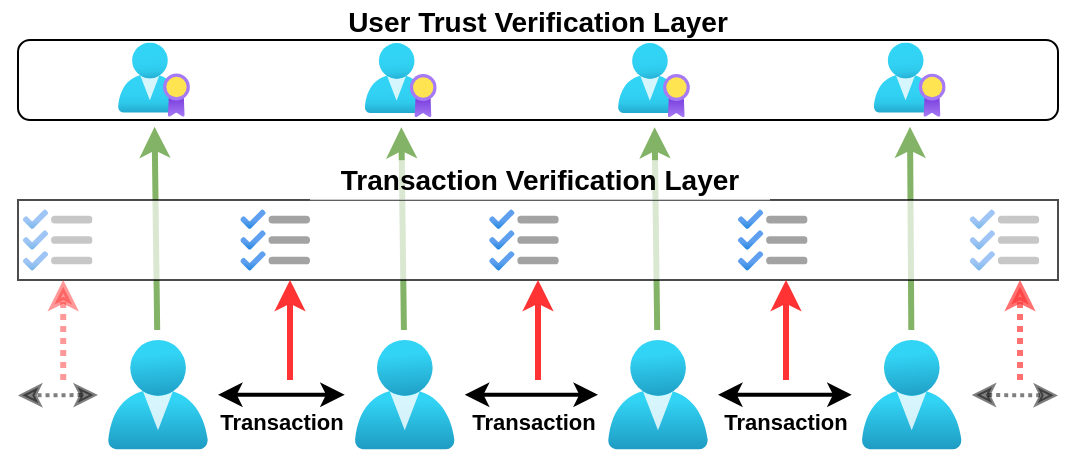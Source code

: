 <mxfile version="24.7.17">
  <diagram id="l8hXMBHkgcEJcSW0mbfh" name="Page-1">
    <mxGraphModel dx="1434" dy="955" grid="1" gridSize="10" guides="1" tooltips="1" connect="1" arrows="1" fold="1" page="1" pageScale="1" pageWidth="1169" pageHeight="827" math="0" shadow="0">
      <root>
        <mxCell id="0" />
        <mxCell id="1" parent="0" />
        <mxCell id="B1IvITk5gFvRttP3rqFO-21" style="edgeStyle=none;rounded=0;orthogonalLoop=1;jettySize=auto;html=1;sourcePerimeterSpacing=5;endArrow=classic;endFill=1;targetPerimeterSpacing=5;startArrow=none;startFill=0;strokeWidth=3;fillColor=#d5e8d4;strokeColor=#82b366;" edge="1" parent="1" source="W0xqIHwrMlYqFA7ODgHm-1" target="B1IvITk5gFvRttP3rqFO-13">
          <mxGeometry relative="1" as="geometry">
            <mxPoint x="460" y="445" as="sourcePoint" />
            <mxPoint x="460" y="320" as="targetPoint" />
          </mxGeometry>
        </mxCell>
        <mxCell id="B1IvITk5gFvRttP3rqFO-22" style="edgeStyle=none;rounded=0;orthogonalLoop=1;jettySize=auto;html=1;sourcePerimeterSpacing=5;endArrow=classic;endFill=1;targetPerimeterSpacing=5;startArrow=none;startFill=0;strokeWidth=3;fillColor=#d5e8d4;strokeColor=#82b366;" edge="1" parent="1" source="W0xqIHwrMlYqFA7ODgHm-4" target="B1IvITk5gFvRttP3rqFO-10">
          <mxGeometry relative="1" as="geometry">
            <mxPoint x="370" y="445" as="sourcePoint" />
            <mxPoint x="370" y="320" as="targetPoint" />
          </mxGeometry>
        </mxCell>
        <mxCell id="B1IvITk5gFvRttP3rqFO-11" value="" style="rounded=1;whiteSpace=wrap;html=1;" vertex="1" parent="1">
          <mxGeometry x="240" y="280" width="520" height="40" as="geometry" />
        </mxCell>
        <mxCell id="8--HhbSZYtI3ddgJnD71-23" style="edgeStyle=none;rounded=0;orthogonalLoop=1;jettySize=auto;html=1;sourcePerimeterSpacing=5;endArrow=classic;endFill=1;targetPerimeterSpacing=5;startArrow=classic;startFill=1;strokeWidth=2;" parent="1" source="W0xqIHwrMlYqFA7ODgHm-1" target="W0xqIHwrMlYqFA7ODgHm-4" edge="1">
          <mxGeometry relative="1" as="geometry">
            <mxPoint x="641.834" y="267.69" as="targetPoint" />
          </mxGeometry>
        </mxCell>
        <mxCell id="W0xqIHwrMlYqFA7ODgHm-1" value="" style="image;aspect=fixed;html=1;points=[];align=center;fontSize=12;image=img/lib/azure2/identity/Users.svg;fillOpacity=100;" parent="1" vertex="1">
          <mxGeometry x="408.37" y="430" width="50" height="54.69" as="geometry" />
        </mxCell>
        <mxCell id="W0xqIHwrMlYqFA7ODgHm-4" value="" style="image;aspect=fixed;html=1;points=[];align=center;fontSize=12;image=img/lib/azure2/identity/Users.svg;fillOpacity=100;" parent="1" vertex="1">
          <mxGeometry x="285" y="430" width="50" height="54.69" as="geometry" />
        </mxCell>
        <mxCell id="W0xqIHwrMlYqFA7ODgHm-13" value="" style="image;aspect=fixed;html=1;points=[];align=center;fontSize=12;image=img/lib/azure2/identity/Users.svg;fillOpacity=100;" parent="1" vertex="1">
          <mxGeometry x="535" y="430" width="50" height="54.69" as="geometry" />
        </mxCell>
        <mxCell id="W0xqIHwrMlYqFA7ODgHm-14" style="edgeStyle=none;rounded=0;orthogonalLoop=1;jettySize=auto;html=1;sourcePerimeterSpacing=5;endArrow=classic;endFill=1;targetPerimeterSpacing=5;startArrow=classic;startFill=1;strokeWidth=2;" parent="1" source="W0xqIHwrMlYqFA7ODgHm-13" target="W0xqIHwrMlYqFA7ODgHm-1" edge="1">
          <mxGeometry relative="1" as="geometry">
            <mxPoint x="719" y="235.69" as="sourcePoint" />
            <mxPoint x="480" y="294.69" as="targetPoint" />
          </mxGeometry>
        </mxCell>
        <mxCell id="W0xqIHwrMlYqFA7ODgHm-15" value="" style="image;aspect=fixed;html=1;points=[];align=center;fontSize=12;image=img/lib/azure2/identity/Users.svg;fillOpacity=100;" parent="1" vertex="1">
          <mxGeometry x="661.86" y="430" width="50" height="54.69" as="geometry" />
        </mxCell>
        <mxCell id="W0xqIHwrMlYqFA7ODgHm-16" style="edgeStyle=none;rounded=0;orthogonalLoop=1;jettySize=auto;html=1;sourcePerimeterSpacing=5;endArrow=classic;endFill=1;targetPerimeterSpacing=5;startArrow=classic;startFill=1;strokeWidth=2;" parent="1" source="W0xqIHwrMlYqFA7ODgHm-15" target="W0xqIHwrMlYqFA7ODgHm-13" edge="1">
          <mxGeometry relative="1" as="geometry">
            <mxPoint x="555" y="301.69" as="sourcePoint" />
            <mxPoint x="499" y="257.69" as="targetPoint" />
          </mxGeometry>
        </mxCell>
        <mxCell id="B1IvITk5gFvRttP3rqFO-5" style="edgeStyle=none;rounded=0;orthogonalLoop=1;jettySize=auto;html=1;sourcePerimeterSpacing=5;endArrow=classic;endFill=1;targetPerimeterSpacing=5;startArrow=classic;startFill=1;strokeWidth=2;strokeColor=#000000;dashed=1;dashPattern=1 1;opacity=50;" edge="1" parent="1" source="W0xqIHwrMlYqFA7ODgHm-4">
          <mxGeometry relative="1" as="geometry">
            <mxPoint x="240" y="457.69" as="targetPoint" />
            <mxPoint x="400" y="554.69" as="sourcePoint" />
          </mxGeometry>
        </mxCell>
        <mxCell id="B1IvITk5gFvRttP3rqFO-6" style="edgeStyle=none;rounded=0;orthogonalLoop=1;jettySize=auto;html=1;sourcePerimeterSpacing=5;endArrow=classic;endFill=1;targetPerimeterSpacing=5;startArrow=classic;startFill=1;strokeWidth=2;dashed=1;dashPattern=1 1;strokeColor=#000000;opacity=50;" edge="1" parent="1" source="W0xqIHwrMlYqFA7ODgHm-15">
          <mxGeometry relative="1" as="geometry">
            <mxPoint x="760" y="457.69" as="targetPoint" />
            <mxPoint x="295" y="489.69" as="sourcePoint" />
          </mxGeometry>
        </mxCell>
        <mxCell id="B1IvITk5gFvRttP3rqFO-10" value="" style="image;aspect=fixed;html=1;points=[];align=center;fontSize=12;image=img/lib/azure2/identity/AAD_Licenses.svg;" vertex="1" parent="1">
          <mxGeometry x="290" y="281.31" width="36" height="37.09" as="geometry" />
        </mxCell>
        <mxCell id="B1IvITk5gFvRttP3rqFO-13" value="" style="image;aspect=fixed;html=1;points=[];align=center;fontSize=12;image=img/lib/azure2/identity/AAD_Licenses.svg;" vertex="1" parent="1">
          <mxGeometry x="413.37" y="281.55" width="36" height="37.09" as="geometry" />
        </mxCell>
        <mxCell id="B1IvITk5gFvRttP3rqFO-14" value="" style="image;aspect=fixed;html=1;points=[];align=center;fontSize=12;image=img/lib/azure2/identity/AAD_Licenses.svg;" vertex="1" parent="1">
          <mxGeometry x="540" y="281.54" width="36" height="37.1" as="geometry" />
        </mxCell>
        <mxCell id="B1IvITk5gFvRttP3rqFO-17" value="&lt;font style=&quot;font-size: 14px;&quot;&gt;&lt;b&gt;User Trust Verification Layer&lt;/b&gt;&lt;/font&gt;" style="text;html=1;align=center;verticalAlign=middle;whiteSpace=wrap;rounded=0;" vertex="1" parent="1">
          <mxGeometry x="240" y="260" width="520" height="21.55" as="geometry" />
        </mxCell>
        <mxCell id="B1IvITk5gFvRttP3rqFO-18" style="edgeStyle=none;rounded=0;orthogonalLoop=1;jettySize=auto;html=1;sourcePerimeterSpacing=5;endArrow=classic;endFill=1;targetPerimeterSpacing=5;startArrow=none;startFill=0;strokeWidth=3;fillColor=#d5e8d4;strokeColor=#82b366;" edge="1" parent="1" source="W0xqIHwrMlYqFA7ODgHm-15" target="B1IvITk5gFvRttP3rqFO-34">
          <mxGeometry relative="1" as="geometry">
            <mxPoint x="655" y="495" as="sourcePoint" />
            <mxPoint x="685.902" y="315" as="targetPoint" />
          </mxGeometry>
        </mxCell>
        <mxCell id="B1IvITk5gFvRttP3rqFO-19" style="edgeStyle=none;rounded=0;orthogonalLoop=1;jettySize=auto;html=1;sourcePerimeterSpacing=5;endArrow=classic;endFill=1;targetPerimeterSpacing=5;startArrow=none;startFill=0;strokeWidth=3;fillColor=#d5e8d4;strokeColor=#82b366;" edge="1" parent="1" source="W0xqIHwrMlYqFA7ODgHm-13" target="B1IvITk5gFvRttP3rqFO-14">
          <mxGeometry relative="1" as="geometry">
            <mxPoint x="571.63" y="441" as="sourcePoint" />
            <mxPoint x="560" y="330" as="targetPoint" />
          </mxGeometry>
        </mxCell>
        <mxCell id="B1IvITk5gFvRttP3rqFO-8" value="" style="rounded=0;whiteSpace=wrap;html=1;opacity=70;" vertex="1" parent="1">
          <mxGeometry x="240" y="360" width="520" height="40" as="geometry" />
        </mxCell>
        <mxCell id="B1IvITk5gFvRttP3rqFO-16" value="" style="image;aspect=fixed;html=1;points=[];align=center;fontSize=12;image=img/lib/azure2/general/Backlog.svg;" vertex="1" parent="1">
          <mxGeometry x="475.6" y="360.08" width="34.8" height="39.84" as="geometry" />
        </mxCell>
        <mxCell id="B1IvITk5gFvRttP3rqFO-20" value="&lt;b style=&quot;font-size: 14px;&quot;&gt;Transaction Verification Layer&lt;/b&gt;" style="text;html=1;align=center;verticalAlign=middle;whiteSpace=wrap;rounded=0;fillColor=default;opacity=70;" vertex="1" parent="1">
          <mxGeometry x="386" y="340.08" width="230" height="20" as="geometry" />
        </mxCell>
        <mxCell id="B1IvITk5gFvRttP3rqFO-23" style="edgeStyle=none;rounded=0;orthogonalLoop=1;jettySize=auto;html=1;sourcePerimeterSpacing=5;endArrow=classic;endFill=1;targetPerimeterSpacing=5;startArrow=none;startFill=0;strokeWidth=3;fillColor=#f8cecc;strokeColor=#FF3333;" edge="1" parent="1">
          <mxGeometry relative="1" as="geometry">
            <mxPoint x="624" y="450" as="sourcePoint" />
            <mxPoint x="624" y="400" as="targetPoint" />
          </mxGeometry>
        </mxCell>
        <mxCell id="B1IvITk5gFvRttP3rqFO-24" style="edgeStyle=none;rounded=0;orthogonalLoop=1;jettySize=auto;html=1;sourcePerimeterSpacing=5;endArrow=classic;endFill=1;targetPerimeterSpacing=5;startArrow=none;startFill=0;strokeWidth=3;fillColor=#f8cecc;strokeColor=#FF3333;" edge="1" parent="1">
          <mxGeometry relative="1" as="geometry">
            <mxPoint x="500" y="450" as="sourcePoint" />
            <mxPoint x="500" y="400" as="targetPoint" />
          </mxGeometry>
        </mxCell>
        <mxCell id="B1IvITk5gFvRttP3rqFO-25" style="edgeStyle=none;rounded=0;orthogonalLoop=1;jettySize=auto;html=1;sourcePerimeterSpacing=5;endArrow=classic;endFill=1;targetPerimeterSpacing=5;startArrow=none;startFill=0;strokeWidth=3;fillColor=#f8cecc;strokeColor=#FF3333;" edge="1" parent="1">
          <mxGeometry relative="1" as="geometry">
            <mxPoint x="376" y="450" as="sourcePoint" />
            <mxPoint x="376" y="400" as="targetPoint" />
          </mxGeometry>
        </mxCell>
        <mxCell id="B1IvITk5gFvRttP3rqFO-26" value="&lt;font style=&quot;font-size: 11px;&quot;&gt;&lt;b&gt;Transaction&lt;/b&gt;&lt;/font&gt;" style="text;html=1;align=center;verticalAlign=middle;whiteSpace=wrap;rounded=0;" vertex="1" parent="1">
          <mxGeometry x="593.86" y="460.69" width="60" height="20" as="geometry" />
        </mxCell>
        <mxCell id="B1IvITk5gFvRttP3rqFO-27" value="&lt;font style=&quot;font-size: 11px;&quot;&gt;&lt;b&gt;Transaction&lt;/b&gt;&lt;/font&gt;" style="text;html=1;align=center;verticalAlign=middle;whiteSpace=wrap;rounded=0;" vertex="1" parent="1">
          <mxGeometry x="468" y="460.69" width="60" height="20" as="geometry" />
        </mxCell>
        <mxCell id="B1IvITk5gFvRttP3rqFO-28" value="&lt;font style=&quot;font-size: 11px;&quot;&gt;&lt;b&gt;Transaction&lt;/b&gt;&lt;/font&gt;" style="text;html=1;align=center;verticalAlign=middle;whiteSpace=wrap;rounded=0;" vertex="1" parent="1">
          <mxGeometry x="341.6" y="460.69" width="60" height="20" as="geometry" />
        </mxCell>
        <mxCell id="B1IvITk5gFvRttP3rqFO-30" value="" style="image;aspect=fixed;html=1;points=[];align=center;fontSize=12;image=img/lib/azure2/general/Backlog.svg;" vertex="1" parent="1">
          <mxGeometry x="600" y="360.08" width="34.8" height="39.84" as="geometry" />
        </mxCell>
        <mxCell id="B1IvITk5gFvRttP3rqFO-31" value="" style="image;aspect=fixed;html=1;points=[];align=center;fontSize=12;image=img/lib/azure2/general/Backlog.svg;" vertex="1" parent="1">
          <mxGeometry x="351.2" y="360.08" width="34.8" height="39.84" as="geometry" />
        </mxCell>
        <mxCell id="B1IvITk5gFvRttP3rqFO-32" value="" style="image;aspect=fixed;html=1;points=[];align=center;fontSize=12;image=img/lib/azure2/general/Backlog.svg;opacity=60;" vertex="1" parent="1">
          <mxGeometry x="715.86" y="360.08" width="34.8" height="39.84" as="geometry" />
        </mxCell>
        <mxCell id="B1IvITk5gFvRttP3rqFO-33" value="" style="image;aspect=fixed;html=1;points=[];align=center;fontSize=12;image=img/lib/azure2/general/Backlog.svg;opacity=60;" vertex="1" parent="1">
          <mxGeometry x="242.46" y="360.08" width="34.8" height="39.84" as="geometry" />
        </mxCell>
        <mxCell id="B1IvITk5gFvRttP3rqFO-34" value="" style="image;aspect=fixed;html=1;points=[];align=center;fontSize=12;image=img/lib/azure2/identity/AAD_Licenses.svg;" vertex="1" parent="1">
          <mxGeometry x="667.86" y="281.31" width="36" height="37.1" as="geometry" />
        </mxCell>
        <mxCell id="B1IvITk5gFvRttP3rqFO-36" style="edgeStyle=none;rounded=0;orthogonalLoop=1;jettySize=auto;html=1;sourcePerimeterSpacing=5;endArrow=classic;endFill=1;targetPerimeterSpacing=5;startArrow=none;startFill=0;strokeWidth=3;fillColor=#f8cecc;strokeColor=#FF3333;dashed=1;dashPattern=1 1;opacity=50;" edge="1" parent="1">
          <mxGeometry relative="1" as="geometry">
            <mxPoint x="262.61" y="450" as="sourcePoint" />
            <mxPoint x="262.61" y="400" as="targetPoint" />
          </mxGeometry>
        </mxCell>
        <mxCell id="B1IvITk5gFvRttP3rqFO-37" style="edgeStyle=none;rounded=0;orthogonalLoop=1;jettySize=auto;html=1;sourcePerimeterSpacing=5;endArrow=classic;endFill=1;targetPerimeterSpacing=5;startArrow=none;startFill=0;strokeWidth=3;fillColor=#f8cecc;strokeColor=#FF3333;dashed=1;dashPattern=1 1;opacity=70;" edge="1" parent="1">
          <mxGeometry relative="1" as="geometry">
            <mxPoint x="741.01" y="450" as="sourcePoint" />
            <mxPoint x="741.01" y="400" as="targetPoint" />
          </mxGeometry>
        </mxCell>
      </root>
    </mxGraphModel>
  </diagram>
</mxfile>
